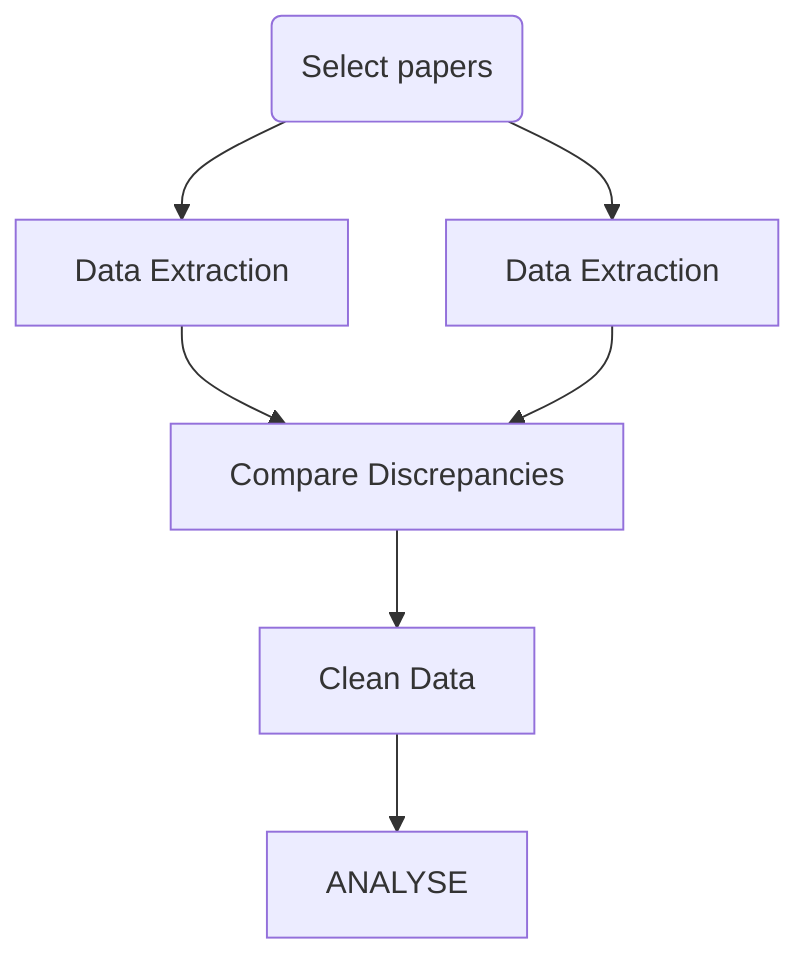 graph TD
A(Select papers) --> B[Data Extraction];
A --> C[Data Extraction];
C --> D[Compare Discrepancies];
B --> D;
D --> E[Clean Data];
E --> F[ANALYSE];